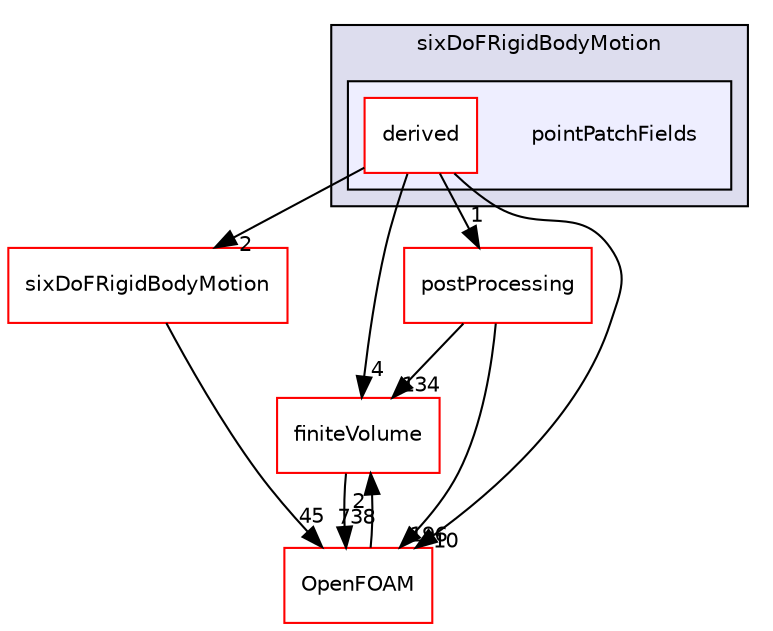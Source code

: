 digraph "src/sixDoFRigidBodyMotion/pointPatchFields" {
  bgcolor=transparent;
  compound=true
  node [ fontsize="10", fontname="Helvetica"];
  edge [ labelfontsize="10", labelfontname="Helvetica"];
  subgraph clusterdir_a5b93d9ceb327a1197b724c6aefedcbd {
    graph [ bgcolor="#ddddee", pencolor="black", label="sixDoFRigidBodyMotion" fontname="Helvetica", fontsize="10", URL="dir_a5b93d9ceb327a1197b724c6aefedcbd.html"]
  subgraph clusterdir_45ff14115ca60d41cf13147923ab1e4c {
    graph [ bgcolor="#eeeeff", pencolor="black", label="" URL="dir_45ff14115ca60d41cf13147923ab1e4c.html"];
    dir_45ff14115ca60d41cf13147923ab1e4c [shape=plaintext label="pointPatchFields"];
    dir_25c7302ab6a406cb4a2740873c9699f8 [shape=box label="derived" color="red" fillcolor="white" style="filled" URL="dir_25c7302ab6a406cb4a2740873c9699f8.html"];
  }
  }
  dir_9bd15774b555cf7259a6fa18f99fe99b [shape=box label="finiteVolume" color="red" URL="dir_9bd15774b555cf7259a6fa18f99fe99b.html"];
  dir_7bf5f2e6b4a44539c2947a2841ca313c [shape=box label="sixDoFRigidBodyMotion" color="red" URL="dir_7bf5f2e6b4a44539c2947a2841ca313c.html"];
  dir_c5473ff19b20e6ec4dfe5c310b3778a8 [shape=box label="OpenFOAM" color="red" URL="dir_c5473ff19b20e6ec4dfe5c310b3778a8.html"];
  dir_a03451fb51a99aeda64b9111367b1019 [shape=box label="postProcessing" color="red" URL="dir_a03451fb51a99aeda64b9111367b1019.html"];
  dir_9bd15774b555cf7259a6fa18f99fe99b->dir_c5473ff19b20e6ec4dfe5c310b3778a8 [headlabel="738", labeldistance=1.5 headhref="dir_000898_001898.html"];
  dir_7bf5f2e6b4a44539c2947a2841ca313c->dir_c5473ff19b20e6ec4dfe5c310b3778a8 [headlabel="45", labeldistance=1.5 headhref="dir_002664_001898.html"];
  dir_c5473ff19b20e6ec4dfe5c310b3778a8->dir_9bd15774b555cf7259a6fa18f99fe99b [headlabel="2", labeldistance=1.5 headhref="dir_001898_000898.html"];
  dir_25c7302ab6a406cb4a2740873c9699f8->dir_9bd15774b555cf7259a6fa18f99fe99b [headlabel="4", labeldistance=1.5 headhref="dir_002734_000898.html"];
  dir_25c7302ab6a406cb4a2740873c9699f8->dir_7bf5f2e6b4a44539c2947a2841ca313c [headlabel="2", labeldistance=1.5 headhref="dir_002734_002664.html"];
  dir_25c7302ab6a406cb4a2740873c9699f8->dir_c5473ff19b20e6ec4dfe5c310b3778a8 [headlabel="10", labeldistance=1.5 headhref="dir_002734_001898.html"];
  dir_25c7302ab6a406cb4a2740873c9699f8->dir_a03451fb51a99aeda64b9111367b1019 [headlabel="1", labeldistance=1.5 headhref="dir_002734_000934.html"];
  dir_a03451fb51a99aeda64b9111367b1019->dir_9bd15774b555cf7259a6fa18f99fe99b [headlabel="134", labeldistance=1.5 headhref="dir_000934_000898.html"];
  dir_a03451fb51a99aeda64b9111367b1019->dir_c5473ff19b20e6ec4dfe5c310b3778a8 [headlabel="196", labeldistance=1.5 headhref="dir_000934_001898.html"];
}
